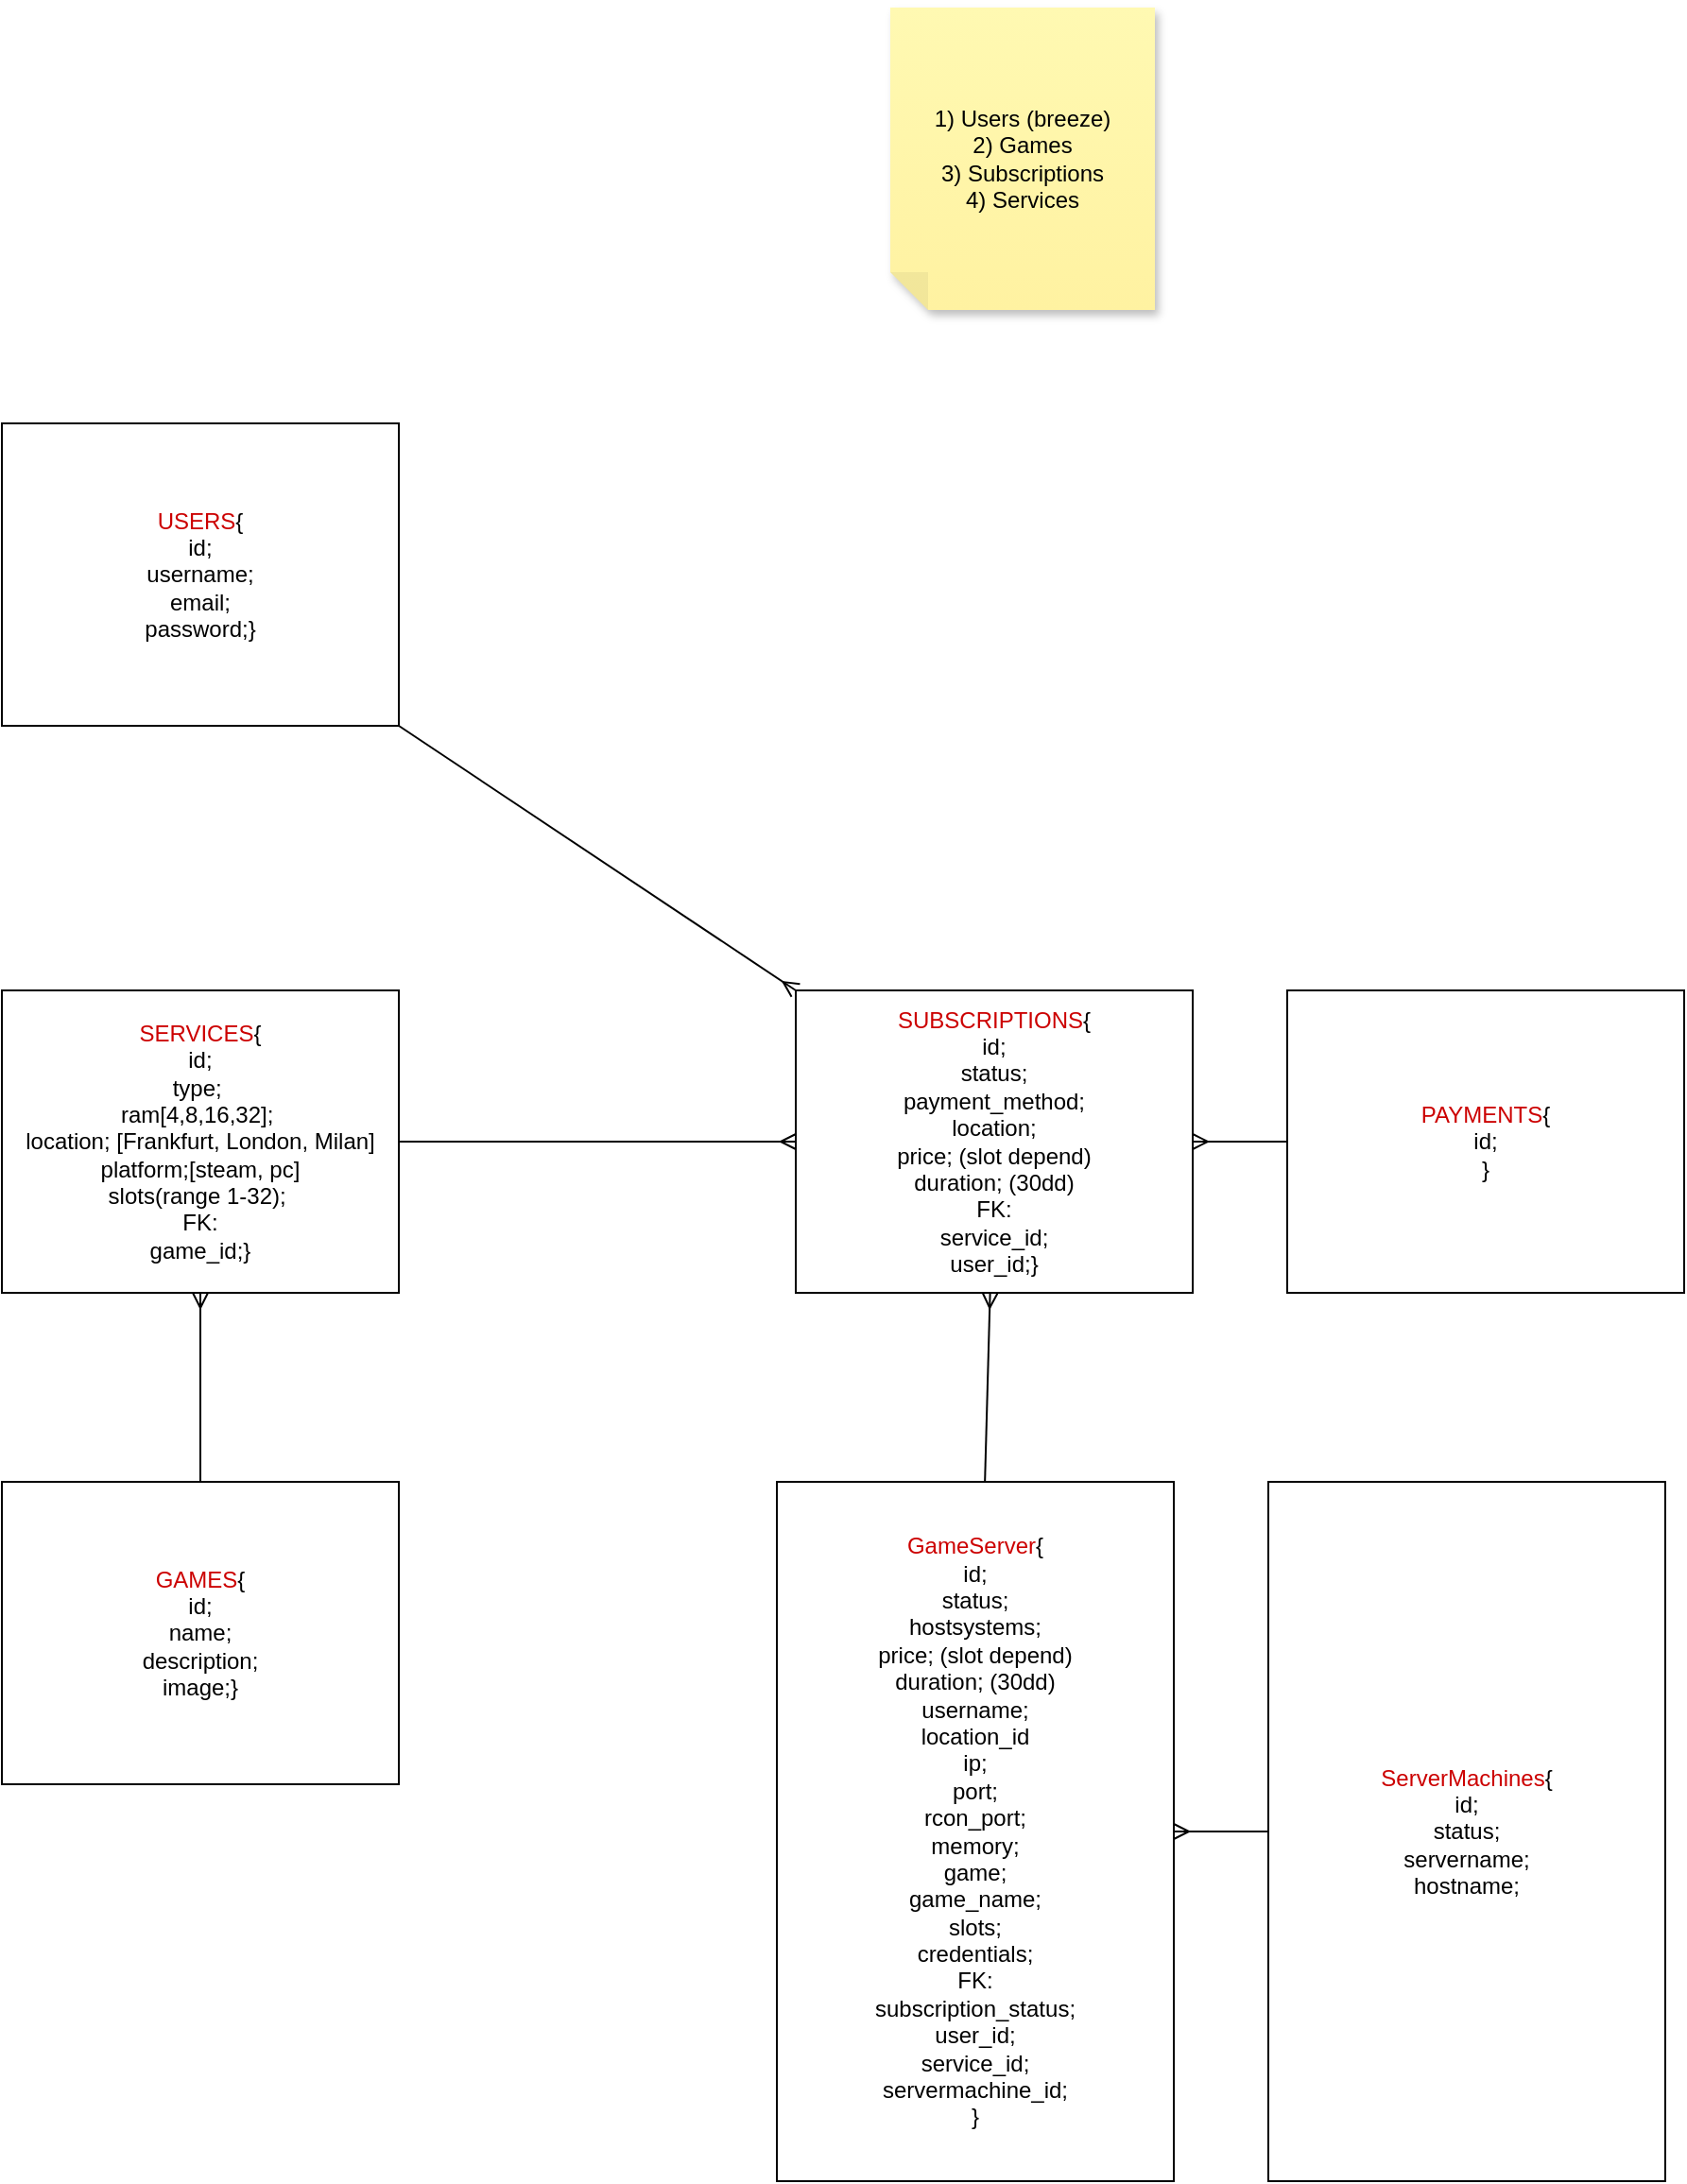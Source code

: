 <mxfile>
    <diagram id="C-CDYiopamX6YyhbsEWv" name="Page-1">
        <mxGraphModel dx="1128" dy="949" grid="1" gridSize="10" guides="1" tooltips="1" connect="1" arrows="1" fold="1" page="1" pageScale="1" pageWidth="850" pageHeight="1100" math="0" shadow="0">
            <root>
                <mxCell id="0"/>
                <mxCell id="1" parent="0"/>
                <mxCell id="231" value="&lt;font color=&quot;#cc0000&quot;&gt;USERS&lt;/font&gt;{&lt;br&gt;id;&lt;br&gt;username;&lt;br&gt;email;&lt;br&gt;password;}" style="whiteSpace=wrap;html=1;" parent="1" vertex="1">
                    <mxGeometry x="750" y="420" width="210" height="160" as="geometry"/>
                </mxCell>
                <mxCell id="248" style="edgeStyle=none;html=1;exitX=0.5;exitY=1;exitDx=0;exitDy=0;entryX=0.5;entryY=0;entryDx=0;entryDy=0;fontColor=#CC0000;startArrow=ERmany;startFill=0;endArrow=none;endFill=0;" parent="1" source="234" target="247" edge="1">
                    <mxGeometry relative="1" as="geometry"/>
                </mxCell>
                <mxCell id="234" value="&lt;font color=&quot;#cc0000&quot;&gt;SERVICES&lt;/font&gt;{&lt;br&gt;id;&lt;br&gt;type;&amp;nbsp;&lt;br&gt;ram[4,8,16,32];&amp;nbsp;&lt;br&gt;location; [Frankfurt, London, Milan]&lt;br&gt;platform;[steam, pc]&lt;br&gt;slots(range 1-32);&amp;nbsp;&lt;br&gt;FK:&lt;br&gt;game_id;}" style="whiteSpace=wrap;html=1;" parent="1" vertex="1">
                    <mxGeometry x="750" y="720" width="210" height="160" as="geometry"/>
                </mxCell>
                <mxCell id="247" value="&lt;font color=&quot;#cc0000&quot;&gt;GAMES&lt;/font&gt;{&lt;br&gt;id;&lt;br&gt;name;&lt;br&gt;description;&lt;br&gt;image;}" style="whiteSpace=wrap;html=1;" parent="1" vertex="1">
                    <mxGeometry x="750" y="980" width="210" height="160" as="geometry"/>
                </mxCell>
                <mxCell id="250" value="" style="edgeStyle=none;html=1;startArrow=ERmany;startFill=0;endArrow=none;endFill=0;" parent="1" source="249" target="234" edge="1">
                    <mxGeometry relative="1" as="geometry"/>
                </mxCell>
                <mxCell id="251" style="edgeStyle=none;html=1;exitX=0;exitY=0;exitDx=0;exitDy=0;startArrow=ERmany;startFill=0;endArrow=none;endFill=0;entryX=1;entryY=1;entryDx=0;entryDy=0;" parent="1" source="249" target="231" edge="1">
                    <mxGeometry relative="1" as="geometry"/>
                </mxCell>
                <mxCell id="256" value="" style="edgeStyle=none;html=1;startArrow=ERmany;startFill=0;endArrow=none;endFill=0;" edge="1" parent="1" source="249" target="254">
                    <mxGeometry relative="1" as="geometry"/>
                </mxCell>
                <mxCell id="257" value="" style="edgeStyle=none;html=1;startArrow=ERmany;startFill=0;endArrow=none;endFill=0;" edge="1" parent="1" source="249" target="253">
                    <mxGeometry relative="1" as="geometry"/>
                </mxCell>
                <mxCell id="249" value="&lt;font color=&quot;#cc0000&quot;&gt;SUBSCRIPTIONS&lt;/font&gt;{&lt;br&gt;id;&lt;br&gt;status;&lt;br&gt;payment_method;&lt;br&gt;location;&lt;br&gt;price; (slot depend)&lt;br&gt;duration; (30dd)&lt;br&gt;FK:&lt;br&gt;service_id;&lt;br&gt;user_id;}" style="whiteSpace=wrap;html=1;" parent="1" vertex="1">
                    <mxGeometry x="1170" y="720" width="210" height="160" as="geometry"/>
                </mxCell>
                <mxCell id="252" value="1) Users (breeze)&lt;br&gt;2) Games&lt;br&gt;3) Subscriptions&lt;br&gt;4) Services" style="shape=note;whiteSpace=wrap;html=1;backgroundOutline=1;fontColor=#000000;darkOpacity=0.05;fillColor=#FFF9B2;strokeColor=none;fillStyle=solid;direction=west;gradientDirection=north;gradientColor=#FFF2A1;shadow=1;size=20;pointerEvents=1;" parent="1" vertex="1">
                    <mxGeometry x="1220" y="200" width="140" height="160" as="geometry"/>
                </mxCell>
                <mxCell id="253" value="&lt;font color=&quot;#cc0000&quot;&gt;PAYMENTS&lt;/font&gt;{&lt;br&gt;id;&lt;br&gt;}" style="whiteSpace=wrap;html=1;" parent="1" vertex="1">
                    <mxGeometry x="1430" y="720" width="210" height="160" as="geometry"/>
                </mxCell>
                <mxCell id="258" value="" style="edgeStyle=none;html=1;startArrow=ERmany;startFill=0;endArrow=none;endFill=0;" edge="1" parent="1" source="254" target="255">
                    <mxGeometry relative="1" as="geometry"/>
                </mxCell>
                <mxCell id="254" value="&lt;font color=&quot;#cc0000&quot;&gt;GameServer&lt;/font&gt;{&lt;br&gt;id;&lt;br&gt;status;&lt;br&gt;hostsystems;&lt;br&gt;price; (slot depend)&lt;br&gt;duration; (30dd)&lt;br&gt;username;&lt;br&gt;location_id&lt;br&gt;ip;&lt;br&gt;port;&lt;br&gt;rcon_port;&lt;br&gt;memory;&lt;br&gt;game;&lt;br&gt;game_name;&lt;br&gt;slots;&lt;br&gt;credentials;&lt;br&gt;FK:&lt;br&gt;subscription_status;&lt;br&gt;user_id;&lt;br&gt;service_id;&lt;br&gt;servermachine_id;&lt;br&gt;}" style="whiteSpace=wrap;html=1;" parent="1" vertex="1">
                    <mxGeometry x="1160" y="980" width="210" height="370" as="geometry"/>
                </mxCell>
                <mxCell id="255" value="&lt;font color=&quot;#cc0000&quot;&gt;ServerMachines&lt;/font&gt;{&lt;br&gt;id;&lt;br&gt;status;&lt;br&gt;servername;&lt;br&gt;hostname;&lt;br&gt;" style="whiteSpace=wrap;html=1;" parent="1" vertex="1">
                    <mxGeometry x="1420" y="980" width="210" height="370" as="geometry"/>
                </mxCell>
            </root>
        </mxGraphModel>
    </diagram>
</mxfile>